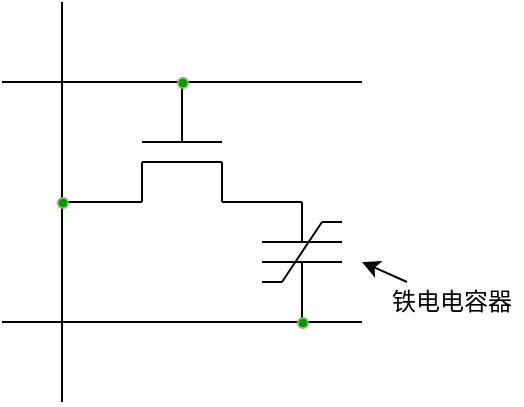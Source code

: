 <mxfile version="15.1.2" type="github">
  <diagram id="kvLUpkQkxvHUFUjLaUQS" name="Page-1">
    <mxGraphModel dx="704" dy="483" grid="1" gridSize="10" guides="1" tooltips="1" connect="1" arrows="1" fold="1" page="1" pageScale="1" pageWidth="827" pageHeight="1169" math="0" shadow="0">
      <root>
        <mxCell id="0" />
        <mxCell id="1" parent="0" />
        <mxCell id="aFMrFJCQJ-RdZ9VPG638-30" value="" style="group" vertex="1" connectable="0" parent="1">
          <mxGeometry x="270" y="120" width="260" height="200" as="geometry" />
        </mxCell>
        <mxCell id="aFMrFJCQJ-RdZ9VPG638-1" value="" style="endArrow=none;html=1;" edge="1" parent="aFMrFJCQJ-RdZ9VPG638-30">
          <mxGeometry width="50" height="50" relative="1" as="geometry">
            <mxPoint y="40" as="sourcePoint" />
            <mxPoint x="180" y="40" as="targetPoint" />
          </mxGeometry>
        </mxCell>
        <mxCell id="aFMrFJCQJ-RdZ9VPG638-2" value="" style="endArrow=none;html=1;" edge="1" parent="aFMrFJCQJ-RdZ9VPG638-30">
          <mxGeometry width="50" height="50" relative="1" as="geometry">
            <mxPoint y="160" as="sourcePoint" />
            <mxPoint x="180" y="160" as="targetPoint" />
          </mxGeometry>
        </mxCell>
        <mxCell id="aFMrFJCQJ-RdZ9VPG638-3" value="" style="endArrow=none;html=1;" edge="1" parent="aFMrFJCQJ-RdZ9VPG638-30">
          <mxGeometry width="50" height="50" relative="1" as="geometry">
            <mxPoint x="30" as="sourcePoint" />
            <mxPoint x="30" y="200" as="targetPoint" />
          </mxGeometry>
        </mxCell>
        <mxCell id="aFMrFJCQJ-RdZ9VPG638-4" value="" style="endArrow=none;html=1;" edge="1" parent="aFMrFJCQJ-RdZ9VPG638-30">
          <mxGeometry width="50" height="50" relative="1" as="geometry">
            <mxPoint x="90" y="70" as="sourcePoint" />
            <mxPoint x="90" y="40" as="targetPoint" />
          </mxGeometry>
        </mxCell>
        <mxCell id="aFMrFJCQJ-RdZ9VPG638-5" value="" style="endArrow=none;html=1;" edge="1" parent="aFMrFJCQJ-RdZ9VPG638-30">
          <mxGeometry width="50" height="50" relative="1" as="geometry">
            <mxPoint x="70" y="70" as="sourcePoint" />
            <mxPoint x="110" y="70" as="targetPoint" />
          </mxGeometry>
        </mxCell>
        <mxCell id="aFMrFJCQJ-RdZ9VPG638-6" value="" style="endArrow=none;html=1;" edge="1" parent="aFMrFJCQJ-RdZ9VPG638-30">
          <mxGeometry width="50" height="50" relative="1" as="geometry">
            <mxPoint x="70" y="80" as="sourcePoint" />
            <mxPoint x="110" y="80" as="targetPoint" />
            <Array as="points">
              <mxPoint x="70" y="80" />
            </Array>
          </mxGeometry>
        </mxCell>
        <mxCell id="aFMrFJCQJ-RdZ9VPG638-7" value="" style="endArrow=none;html=1;" edge="1" parent="aFMrFJCQJ-RdZ9VPG638-30">
          <mxGeometry width="50" height="50" relative="1" as="geometry">
            <mxPoint x="70" y="100" as="sourcePoint" />
            <mxPoint x="70" y="80" as="targetPoint" />
          </mxGeometry>
        </mxCell>
        <mxCell id="aFMrFJCQJ-RdZ9VPG638-8" value="" style="endArrow=none;html=1;" edge="1" parent="aFMrFJCQJ-RdZ9VPG638-30">
          <mxGeometry width="50" height="50" relative="1" as="geometry">
            <mxPoint x="110" y="100" as="sourcePoint" />
            <mxPoint x="110" y="80" as="targetPoint" />
          </mxGeometry>
        </mxCell>
        <mxCell id="aFMrFJCQJ-RdZ9VPG638-9" value="" style="endArrow=none;html=1;" edge="1" parent="aFMrFJCQJ-RdZ9VPG638-30">
          <mxGeometry width="50" height="50" relative="1" as="geometry">
            <mxPoint x="30" y="100" as="sourcePoint" />
            <mxPoint x="70" y="100" as="targetPoint" />
          </mxGeometry>
        </mxCell>
        <mxCell id="aFMrFJCQJ-RdZ9VPG638-10" value="" style="endArrow=none;html=1;" edge="1" parent="aFMrFJCQJ-RdZ9VPG638-30">
          <mxGeometry width="50" height="50" relative="1" as="geometry">
            <mxPoint x="150" y="100" as="sourcePoint" />
            <mxPoint x="110" y="100" as="targetPoint" />
          </mxGeometry>
        </mxCell>
        <mxCell id="aFMrFJCQJ-RdZ9VPG638-11" value="" style="endArrow=none;html=1;" edge="1" parent="aFMrFJCQJ-RdZ9VPG638-30">
          <mxGeometry width="50" height="50" relative="1" as="geometry">
            <mxPoint x="150" y="120" as="sourcePoint" />
            <mxPoint x="150" y="100" as="targetPoint" />
          </mxGeometry>
        </mxCell>
        <mxCell id="aFMrFJCQJ-RdZ9VPG638-12" value="" style="endArrow=none;html=1;" edge="1" parent="aFMrFJCQJ-RdZ9VPG638-30">
          <mxGeometry width="50" height="50" relative="1" as="geometry">
            <mxPoint x="130" y="120" as="sourcePoint" />
            <mxPoint x="170" y="120" as="targetPoint" />
          </mxGeometry>
        </mxCell>
        <mxCell id="aFMrFJCQJ-RdZ9VPG638-13" value="" style="endArrow=none;html=1;" edge="1" parent="aFMrFJCQJ-RdZ9VPG638-30">
          <mxGeometry width="50" height="50" relative="1" as="geometry">
            <mxPoint x="130" y="130" as="sourcePoint" />
            <mxPoint x="170" y="130" as="targetPoint" />
          </mxGeometry>
        </mxCell>
        <mxCell id="aFMrFJCQJ-RdZ9VPG638-14" value="" style="endArrow=none;html=1;" edge="1" parent="aFMrFJCQJ-RdZ9VPG638-30">
          <mxGeometry width="50" height="50" relative="1" as="geometry">
            <mxPoint x="140" y="140" as="sourcePoint" />
            <mxPoint x="160" y="110" as="targetPoint" />
          </mxGeometry>
        </mxCell>
        <mxCell id="aFMrFJCQJ-RdZ9VPG638-15" value="" style="endArrow=none;html=1;" edge="1" parent="aFMrFJCQJ-RdZ9VPG638-30">
          <mxGeometry width="50" height="50" relative="1" as="geometry">
            <mxPoint x="130" y="140" as="sourcePoint" />
            <mxPoint x="140" y="140" as="targetPoint" />
          </mxGeometry>
        </mxCell>
        <mxCell id="aFMrFJCQJ-RdZ9VPG638-16" value="" style="endArrow=none;html=1;" edge="1" parent="aFMrFJCQJ-RdZ9VPG638-30">
          <mxGeometry width="50" height="50" relative="1" as="geometry">
            <mxPoint x="160" y="110" as="sourcePoint" />
            <mxPoint x="170" y="110" as="targetPoint" />
          </mxGeometry>
        </mxCell>
        <mxCell id="aFMrFJCQJ-RdZ9VPG638-17" value="" style="endArrow=none;html=1;" edge="1" parent="aFMrFJCQJ-RdZ9VPG638-30">
          <mxGeometry width="50" height="50" relative="1" as="geometry">
            <mxPoint x="150" y="160" as="sourcePoint" />
            <mxPoint x="150" y="130" as="targetPoint" />
          </mxGeometry>
        </mxCell>
        <mxCell id="aFMrFJCQJ-RdZ9VPG638-18" value="" style="ellipse;whiteSpace=wrap;html=1;aspect=fixed;strokeColor=#82b366;fillColor=#009900;" vertex="1" parent="aFMrFJCQJ-RdZ9VPG638-30">
          <mxGeometry x="88" y="38" width="5" height="5" as="geometry" />
        </mxCell>
        <mxCell id="aFMrFJCQJ-RdZ9VPG638-23" value="" style="ellipse;whiteSpace=wrap;html=1;aspect=fixed;strokeColor=#82b366;fillColor=#009900;" vertex="1" parent="aFMrFJCQJ-RdZ9VPG638-30">
          <mxGeometry x="28" y="98" width="5" height="5" as="geometry" />
        </mxCell>
        <mxCell id="aFMrFJCQJ-RdZ9VPG638-24" value="" style="ellipse;whiteSpace=wrap;html=1;aspect=fixed;strokeColor=#82b366;fillColor=#009900;" vertex="1" parent="aFMrFJCQJ-RdZ9VPG638-30">
          <mxGeometry x="148" y="158" width="5" height="5" as="geometry" />
        </mxCell>
        <mxCell id="aFMrFJCQJ-RdZ9VPG638-26" value="" style="endArrow=classic;html=1;" edge="1" parent="aFMrFJCQJ-RdZ9VPG638-30" source="aFMrFJCQJ-RdZ9VPG638-29">
          <mxGeometry width="50" height="50" relative="1" as="geometry">
            <mxPoint x="210" y="150" as="sourcePoint" />
            <mxPoint x="180" y="130" as="targetPoint" />
          </mxGeometry>
        </mxCell>
        <mxCell id="aFMrFJCQJ-RdZ9VPG638-29" value="铁电电容器" style="text;html=1;strokeColor=none;fillColor=none;align=center;verticalAlign=middle;whiteSpace=wrap;rounded=0;" vertex="1" parent="aFMrFJCQJ-RdZ9VPG638-30">
          <mxGeometry x="190" y="140" width="70" height="20" as="geometry" />
        </mxCell>
      </root>
    </mxGraphModel>
  </diagram>
</mxfile>
